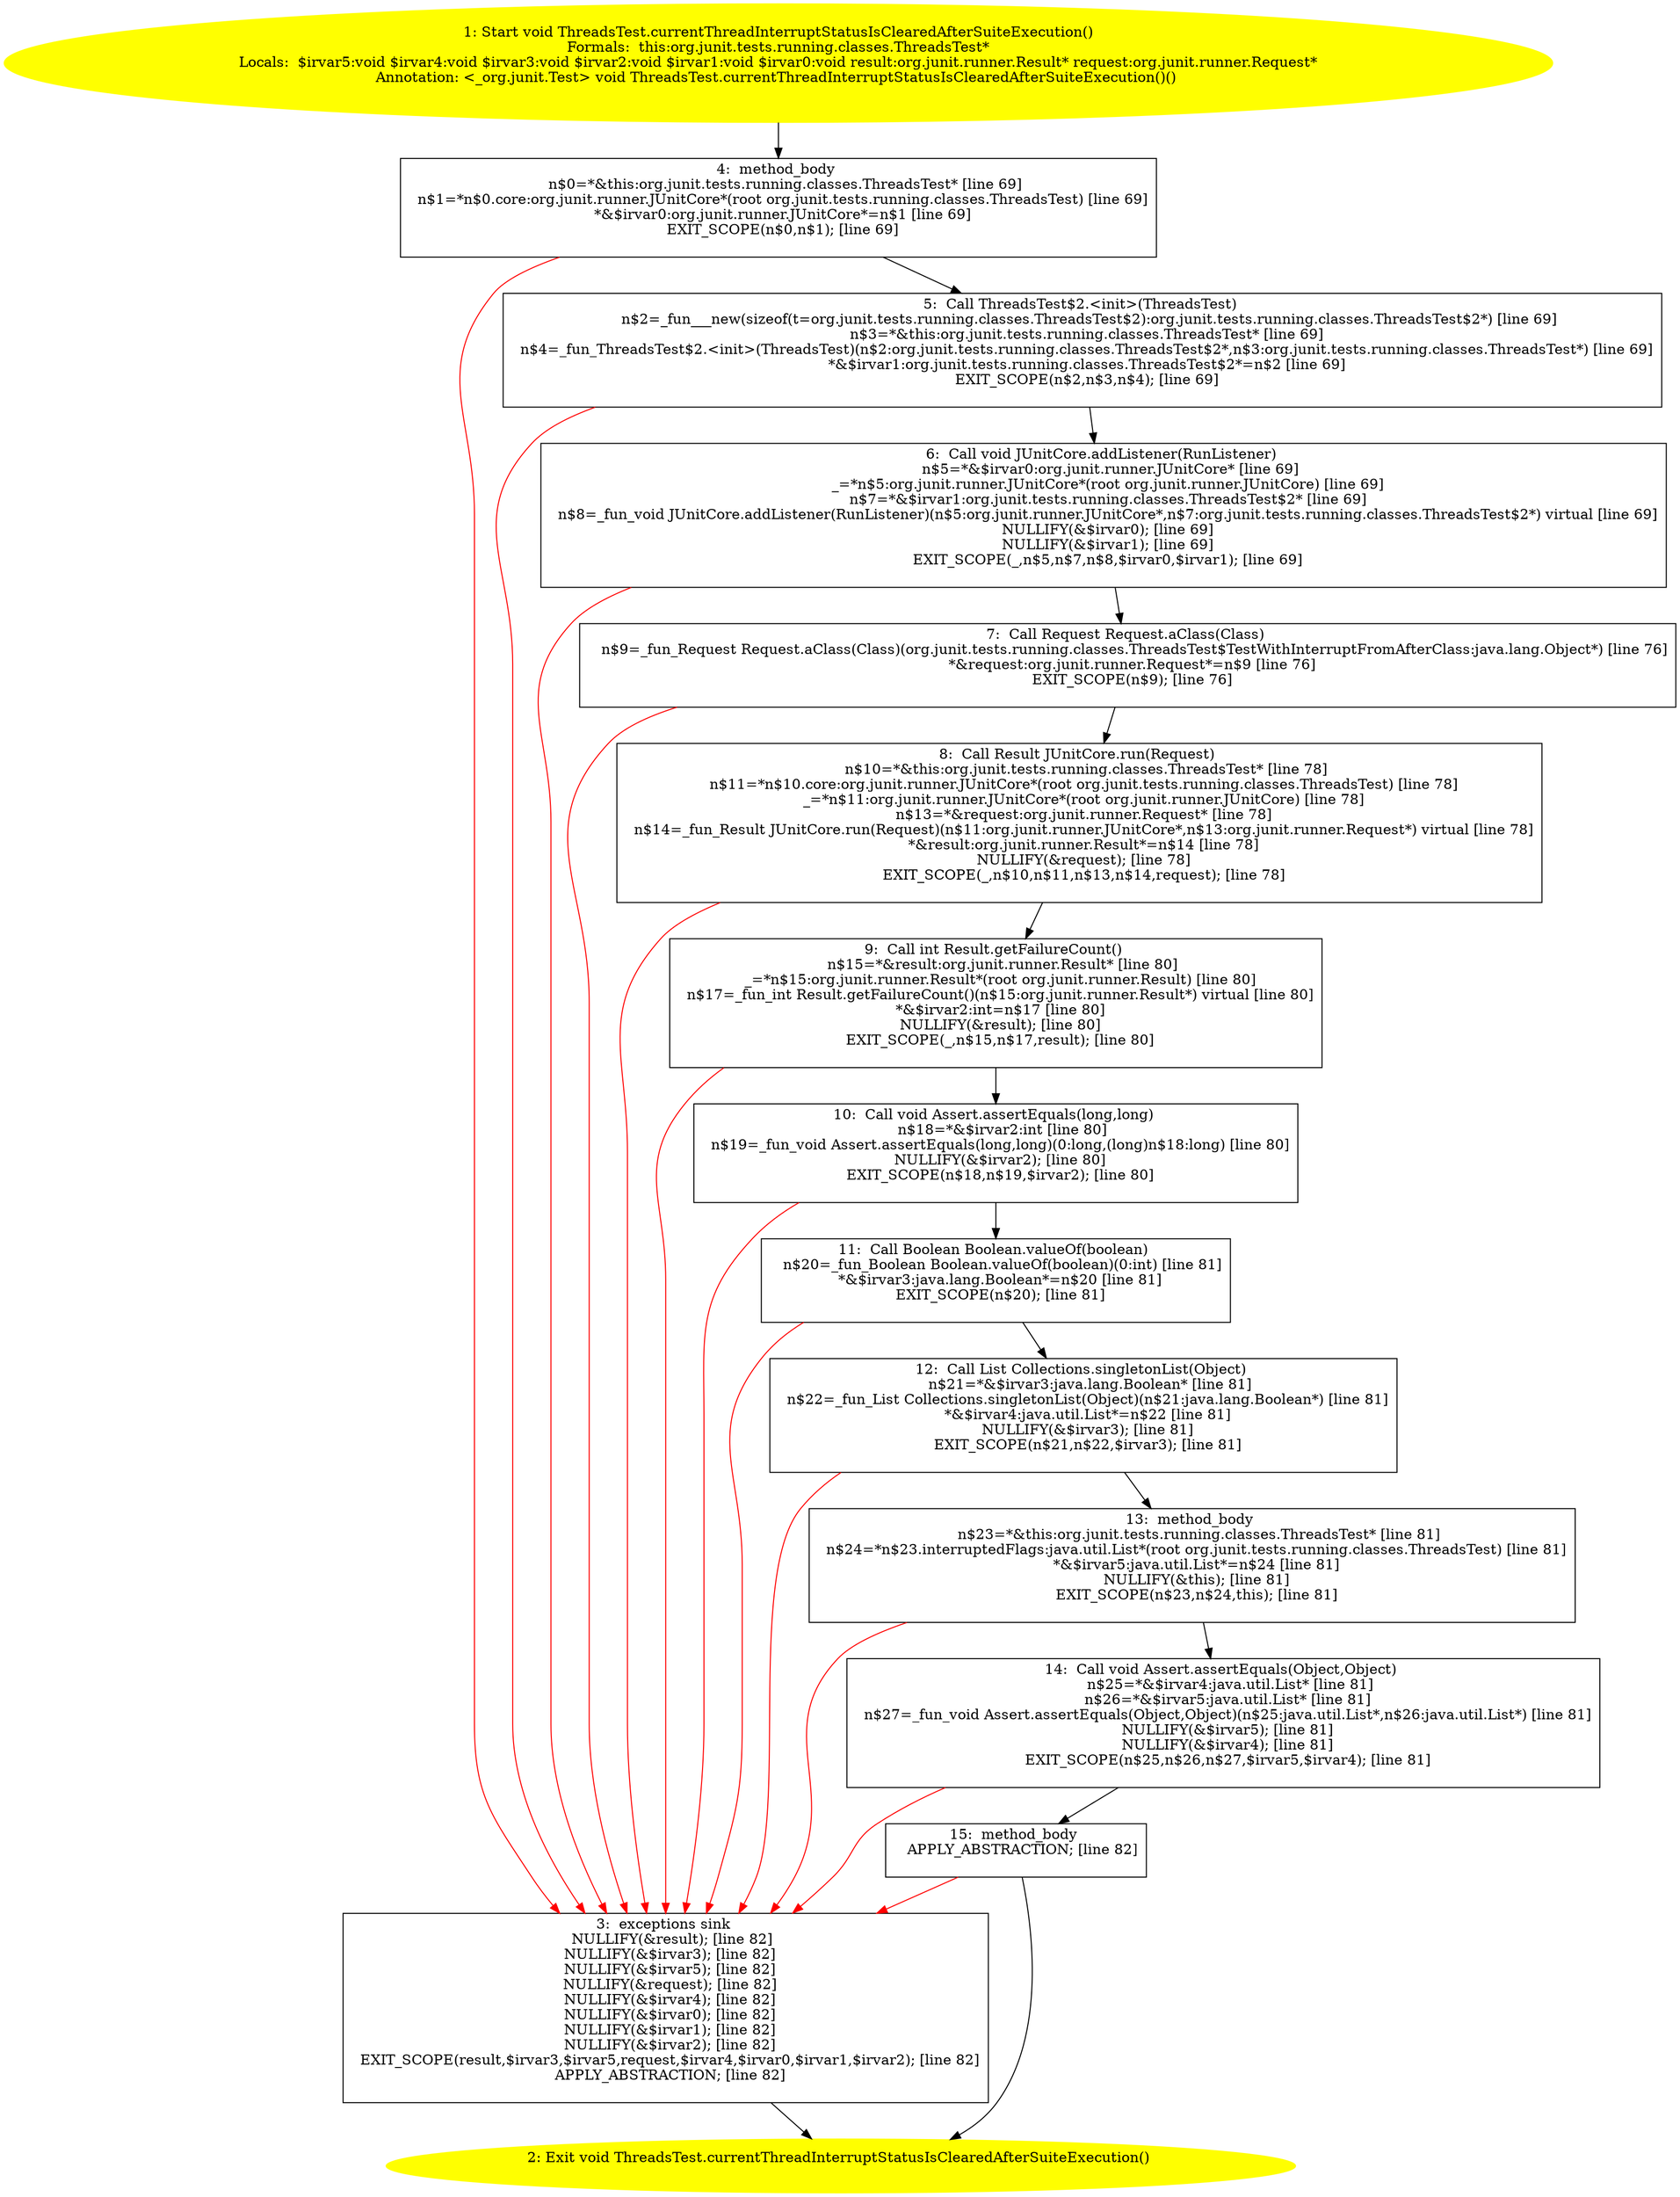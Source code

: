 /* @generated */
digraph cfg {
"org.junit.tests.running.classes.ThreadsTest.currentThreadInterruptStatusIsClearedAfterSuiteExecution.f0efb848b7eb9bc941db60dd40e58446_1" [label="1: Start void ThreadsTest.currentThreadInterruptStatusIsClearedAfterSuiteExecution()\nFormals:  this:org.junit.tests.running.classes.ThreadsTest*\nLocals:  $irvar5:void $irvar4:void $irvar3:void $irvar2:void $irvar1:void $irvar0:void result:org.junit.runner.Result* request:org.junit.runner.Request*\nAnnotation: <_org.junit.Test> void ThreadsTest.currentThreadInterruptStatusIsClearedAfterSuiteExecution()() \n  " color=yellow style=filled]
	

	 "org.junit.tests.running.classes.ThreadsTest.currentThreadInterruptStatusIsClearedAfterSuiteExecution.f0efb848b7eb9bc941db60dd40e58446_1" -> "org.junit.tests.running.classes.ThreadsTest.currentThreadInterruptStatusIsClearedAfterSuiteExecution.f0efb848b7eb9bc941db60dd40e58446_4" ;
"org.junit.tests.running.classes.ThreadsTest.currentThreadInterruptStatusIsClearedAfterSuiteExecution.f0efb848b7eb9bc941db60dd40e58446_2" [label="2: Exit void ThreadsTest.currentThreadInterruptStatusIsClearedAfterSuiteExecution() \n  " color=yellow style=filled]
	

"org.junit.tests.running.classes.ThreadsTest.currentThreadInterruptStatusIsClearedAfterSuiteExecution.f0efb848b7eb9bc941db60dd40e58446_3" [label="3:  exceptions sink \n   NULLIFY(&result); [line 82]\n  NULLIFY(&$irvar3); [line 82]\n  NULLIFY(&$irvar5); [line 82]\n  NULLIFY(&request); [line 82]\n  NULLIFY(&$irvar4); [line 82]\n  NULLIFY(&$irvar0); [line 82]\n  NULLIFY(&$irvar1); [line 82]\n  NULLIFY(&$irvar2); [line 82]\n  EXIT_SCOPE(result,$irvar3,$irvar5,request,$irvar4,$irvar0,$irvar1,$irvar2); [line 82]\n  APPLY_ABSTRACTION; [line 82]\n " shape="box"]
	

	 "org.junit.tests.running.classes.ThreadsTest.currentThreadInterruptStatusIsClearedAfterSuiteExecution.f0efb848b7eb9bc941db60dd40e58446_3" -> "org.junit.tests.running.classes.ThreadsTest.currentThreadInterruptStatusIsClearedAfterSuiteExecution.f0efb848b7eb9bc941db60dd40e58446_2" ;
"org.junit.tests.running.classes.ThreadsTest.currentThreadInterruptStatusIsClearedAfterSuiteExecution.f0efb848b7eb9bc941db60dd40e58446_4" [label="4:  method_body \n   n$0=*&this:org.junit.tests.running.classes.ThreadsTest* [line 69]\n  n$1=*n$0.core:org.junit.runner.JUnitCore*(root org.junit.tests.running.classes.ThreadsTest) [line 69]\n  *&$irvar0:org.junit.runner.JUnitCore*=n$1 [line 69]\n  EXIT_SCOPE(n$0,n$1); [line 69]\n " shape="box"]
	

	 "org.junit.tests.running.classes.ThreadsTest.currentThreadInterruptStatusIsClearedAfterSuiteExecution.f0efb848b7eb9bc941db60dd40e58446_4" -> "org.junit.tests.running.classes.ThreadsTest.currentThreadInterruptStatusIsClearedAfterSuiteExecution.f0efb848b7eb9bc941db60dd40e58446_5" ;
	 "org.junit.tests.running.classes.ThreadsTest.currentThreadInterruptStatusIsClearedAfterSuiteExecution.f0efb848b7eb9bc941db60dd40e58446_4" -> "org.junit.tests.running.classes.ThreadsTest.currentThreadInterruptStatusIsClearedAfterSuiteExecution.f0efb848b7eb9bc941db60dd40e58446_3" [color="red" ];
"org.junit.tests.running.classes.ThreadsTest.currentThreadInterruptStatusIsClearedAfterSuiteExecution.f0efb848b7eb9bc941db60dd40e58446_5" [label="5:  Call ThreadsTest$2.<init>(ThreadsTest) \n   n$2=_fun___new(sizeof(t=org.junit.tests.running.classes.ThreadsTest$2):org.junit.tests.running.classes.ThreadsTest$2*) [line 69]\n  n$3=*&this:org.junit.tests.running.classes.ThreadsTest* [line 69]\n  n$4=_fun_ThreadsTest$2.<init>(ThreadsTest)(n$2:org.junit.tests.running.classes.ThreadsTest$2*,n$3:org.junit.tests.running.classes.ThreadsTest*) [line 69]\n  *&$irvar1:org.junit.tests.running.classes.ThreadsTest$2*=n$2 [line 69]\n  EXIT_SCOPE(n$2,n$3,n$4); [line 69]\n " shape="box"]
	

	 "org.junit.tests.running.classes.ThreadsTest.currentThreadInterruptStatusIsClearedAfterSuiteExecution.f0efb848b7eb9bc941db60dd40e58446_5" -> "org.junit.tests.running.classes.ThreadsTest.currentThreadInterruptStatusIsClearedAfterSuiteExecution.f0efb848b7eb9bc941db60dd40e58446_6" ;
	 "org.junit.tests.running.classes.ThreadsTest.currentThreadInterruptStatusIsClearedAfterSuiteExecution.f0efb848b7eb9bc941db60dd40e58446_5" -> "org.junit.tests.running.classes.ThreadsTest.currentThreadInterruptStatusIsClearedAfterSuiteExecution.f0efb848b7eb9bc941db60dd40e58446_3" [color="red" ];
"org.junit.tests.running.classes.ThreadsTest.currentThreadInterruptStatusIsClearedAfterSuiteExecution.f0efb848b7eb9bc941db60dd40e58446_6" [label="6:  Call void JUnitCore.addListener(RunListener) \n   n$5=*&$irvar0:org.junit.runner.JUnitCore* [line 69]\n  _=*n$5:org.junit.runner.JUnitCore*(root org.junit.runner.JUnitCore) [line 69]\n  n$7=*&$irvar1:org.junit.tests.running.classes.ThreadsTest$2* [line 69]\n  n$8=_fun_void JUnitCore.addListener(RunListener)(n$5:org.junit.runner.JUnitCore*,n$7:org.junit.tests.running.classes.ThreadsTest$2*) virtual [line 69]\n  NULLIFY(&$irvar0); [line 69]\n  NULLIFY(&$irvar1); [line 69]\n  EXIT_SCOPE(_,n$5,n$7,n$8,$irvar0,$irvar1); [line 69]\n " shape="box"]
	

	 "org.junit.tests.running.classes.ThreadsTest.currentThreadInterruptStatusIsClearedAfterSuiteExecution.f0efb848b7eb9bc941db60dd40e58446_6" -> "org.junit.tests.running.classes.ThreadsTest.currentThreadInterruptStatusIsClearedAfterSuiteExecution.f0efb848b7eb9bc941db60dd40e58446_7" ;
	 "org.junit.tests.running.classes.ThreadsTest.currentThreadInterruptStatusIsClearedAfterSuiteExecution.f0efb848b7eb9bc941db60dd40e58446_6" -> "org.junit.tests.running.classes.ThreadsTest.currentThreadInterruptStatusIsClearedAfterSuiteExecution.f0efb848b7eb9bc941db60dd40e58446_3" [color="red" ];
"org.junit.tests.running.classes.ThreadsTest.currentThreadInterruptStatusIsClearedAfterSuiteExecution.f0efb848b7eb9bc941db60dd40e58446_7" [label="7:  Call Request Request.aClass(Class) \n   n$9=_fun_Request Request.aClass(Class)(org.junit.tests.running.classes.ThreadsTest$TestWithInterruptFromAfterClass:java.lang.Object*) [line 76]\n  *&request:org.junit.runner.Request*=n$9 [line 76]\n  EXIT_SCOPE(n$9); [line 76]\n " shape="box"]
	

	 "org.junit.tests.running.classes.ThreadsTest.currentThreadInterruptStatusIsClearedAfterSuiteExecution.f0efb848b7eb9bc941db60dd40e58446_7" -> "org.junit.tests.running.classes.ThreadsTest.currentThreadInterruptStatusIsClearedAfterSuiteExecution.f0efb848b7eb9bc941db60dd40e58446_8" ;
	 "org.junit.tests.running.classes.ThreadsTest.currentThreadInterruptStatusIsClearedAfterSuiteExecution.f0efb848b7eb9bc941db60dd40e58446_7" -> "org.junit.tests.running.classes.ThreadsTest.currentThreadInterruptStatusIsClearedAfterSuiteExecution.f0efb848b7eb9bc941db60dd40e58446_3" [color="red" ];
"org.junit.tests.running.classes.ThreadsTest.currentThreadInterruptStatusIsClearedAfterSuiteExecution.f0efb848b7eb9bc941db60dd40e58446_8" [label="8:  Call Result JUnitCore.run(Request) \n   n$10=*&this:org.junit.tests.running.classes.ThreadsTest* [line 78]\n  n$11=*n$10.core:org.junit.runner.JUnitCore*(root org.junit.tests.running.classes.ThreadsTest) [line 78]\n  _=*n$11:org.junit.runner.JUnitCore*(root org.junit.runner.JUnitCore) [line 78]\n  n$13=*&request:org.junit.runner.Request* [line 78]\n  n$14=_fun_Result JUnitCore.run(Request)(n$11:org.junit.runner.JUnitCore*,n$13:org.junit.runner.Request*) virtual [line 78]\n  *&result:org.junit.runner.Result*=n$14 [line 78]\n  NULLIFY(&request); [line 78]\n  EXIT_SCOPE(_,n$10,n$11,n$13,n$14,request); [line 78]\n " shape="box"]
	

	 "org.junit.tests.running.classes.ThreadsTest.currentThreadInterruptStatusIsClearedAfterSuiteExecution.f0efb848b7eb9bc941db60dd40e58446_8" -> "org.junit.tests.running.classes.ThreadsTest.currentThreadInterruptStatusIsClearedAfterSuiteExecution.f0efb848b7eb9bc941db60dd40e58446_9" ;
	 "org.junit.tests.running.classes.ThreadsTest.currentThreadInterruptStatusIsClearedAfterSuiteExecution.f0efb848b7eb9bc941db60dd40e58446_8" -> "org.junit.tests.running.classes.ThreadsTest.currentThreadInterruptStatusIsClearedAfterSuiteExecution.f0efb848b7eb9bc941db60dd40e58446_3" [color="red" ];
"org.junit.tests.running.classes.ThreadsTest.currentThreadInterruptStatusIsClearedAfterSuiteExecution.f0efb848b7eb9bc941db60dd40e58446_9" [label="9:  Call int Result.getFailureCount() \n   n$15=*&result:org.junit.runner.Result* [line 80]\n  _=*n$15:org.junit.runner.Result*(root org.junit.runner.Result) [line 80]\n  n$17=_fun_int Result.getFailureCount()(n$15:org.junit.runner.Result*) virtual [line 80]\n  *&$irvar2:int=n$17 [line 80]\n  NULLIFY(&result); [line 80]\n  EXIT_SCOPE(_,n$15,n$17,result); [line 80]\n " shape="box"]
	

	 "org.junit.tests.running.classes.ThreadsTest.currentThreadInterruptStatusIsClearedAfterSuiteExecution.f0efb848b7eb9bc941db60dd40e58446_9" -> "org.junit.tests.running.classes.ThreadsTest.currentThreadInterruptStatusIsClearedAfterSuiteExecution.f0efb848b7eb9bc941db60dd40e58446_10" ;
	 "org.junit.tests.running.classes.ThreadsTest.currentThreadInterruptStatusIsClearedAfterSuiteExecution.f0efb848b7eb9bc941db60dd40e58446_9" -> "org.junit.tests.running.classes.ThreadsTest.currentThreadInterruptStatusIsClearedAfterSuiteExecution.f0efb848b7eb9bc941db60dd40e58446_3" [color="red" ];
"org.junit.tests.running.classes.ThreadsTest.currentThreadInterruptStatusIsClearedAfterSuiteExecution.f0efb848b7eb9bc941db60dd40e58446_10" [label="10:  Call void Assert.assertEquals(long,long) \n   n$18=*&$irvar2:int [line 80]\n  n$19=_fun_void Assert.assertEquals(long,long)(0:long,(long)n$18:long) [line 80]\n  NULLIFY(&$irvar2); [line 80]\n  EXIT_SCOPE(n$18,n$19,$irvar2); [line 80]\n " shape="box"]
	

	 "org.junit.tests.running.classes.ThreadsTest.currentThreadInterruptStatusIsClearedAfterSuiteExecution.f0efb848b7eb9bc941db60dd40e58446_10" -> "org.junit.tests.running.classes.ThreadsTest.currentThreadInterruptStatusIsClearedAfterSuiteExecution.f0efb848b7eb9bc941db60dd40e58446_11" ;
	 "org.junit.tests.running.classes.ThreadsTest.currentThreadInterruptStatusIsClearedAfterSuiteExecution.f0efb848b7eb9bc941db60dd40e58446_10" -> "org.junit.tests.running.classes.ThreadsTest.currentThreadInterruptStatusIsClearedAfterSuiteExecution.f0efb848b7eb9bc941db60dd40e58446_3" [color="red" ];
"org.junit.tests.running.classes.ThreadsTest.currentThreadInterruptStatusIsClearedAfterSuiteExecution.f0efb848b7eb9bc941db60dd40e58446_11" [label="11:  Call Boolean Boolean.valueOf(boolean) \n   n$20=_fun_Boolean Boolean.valueOf(boolean)(0:int) [line 81]\n  *&$irvar3:java.lang.Boolean*=n$20 [line 81]\n  EXIT_SCOPE(n$20); [line 81]\n " shape="box"]
	

	 "org.junit.tests.running.classes.ThreadsTest.currentThreadInterruptStatusIsClearedAfterSuiteExecution.f0efb848b7eb9bc941db60dd40e58446_11" -> "org.junit.tests.running.classes.ThreadsTest.currentThreadInterruptStatusIsClearedAfterSuiteExecution.f0efb848b7eb9bc941db60dd40e58446_12" ;
	 "org.junit.tests.running.classes.ThreadsTest.currentThreadInterruptStatusIsClearedAfterSuiteExecution.f0efb848b7eb9bc941db60dd40e58446_11" -> "org.junit.tests.running.classes.ThreadsTest.currentThreadInterruptStatusIsClearedAfterSuiteExecution.f0efb848b7eb9bc941db60dd40e58446_3" [color="red" ];
"org.junit.tests.running.classes.ThreadsTest.currentThreadInterruptStatusIsClearedAfterSuiteExecution.f0efb848b7eb9bc941db60dd40e58446_12" [label="12:  Call List Collections.singletonList(Object) \n   n$21=*&$irvar3:java.lang.Boolean* [line 81]\n  n$22=_fun_List Collections.singletonList(Object)(n$21:java.lang.Boolean*) [line 81]\n  *&$irvar4:java.util.List*=n$22 [line 81]\n  NULLIFY(&$irvar3); [line 81]\n  EXIT_SCOPE(n$21,n$22,$irvar3); [line 81]\n " shape="box"]
	

	 "org.junit.tests.running.classes.ThreadsTest.currentThreadInterruptStatusIsClearedAfterSuiteExecution.f0efb848b7eb9bc941db60dd40e58446_12" -> "org.junit.tests.running.classes.ThreadsTest.currentThreadInterruptStatusIsClearedAfterSuiteExecution.f0efb848b7eb9bc941db60dd40e58446_13" ;
	 "org.junit.tests.running.classes.ThreadsTest.currentThreadInterruptStatusIsClearedAfterSuiteExecution.f0efb848b7eb9bc941db60dd40e58446_12" -> "org.junit.tests.running.classes.ThreadsTest.currentThreadInterruptStatusIsClearedAfterSuiteExecution.f0efb848b7eb9bc941db60dd40e58446_3" [color="red" ];
"org.junit.tests.running.classes.ThreadsTest.currentThreadInterruptStatusIsClearedAfterSuiteExecution.f0efb848b7eb9bc941db60dd40e58446_13" [label="13:  method_body \n   n$23=*&this:org.junit.tests.running.classes.ThreadsTest* [line 81]\n  n$24=*n$23.interruptedFlags:java.util.List*(root org.junit.tests.running.classes.ThreadsTest) [line 81]\n  *&$irvar5:java.util.List*=n$24 [line 81]\n  NULLIFY(&this); [line 81]\n  EXIT_SCOPE(n$23,n$24,this); [line 81]\n " shape="box"]
	

	 "org.junit.tests.running.classes.ThreadsTest.currentThreadInterruptStatusIsClearedAfterSuiteExecution.f0efb848b7eb9bc941db60dd40e58446_13" -> "org.junit.tests.running.classes.ThreadsTest.currentThreadInterruptStatusIsClearedAfterSuiteExecution.f0efb848b7eb9bc941db60dd40e58446_14" ;
	 "org.junit.tests.running.classes.ThreadsTest.currentThreadInterruptStatusIsClearedAfterSuiteExecution.f0efb848b7eb9bc941db60dd40e58446_13" -> "org.junit.tests.running.classes.ThreadsTest.currentThreadInterruptStatusIsClearedAfterSuiteExecution.f0efb848b7eb9bc941db60dd40e58446_3" [color="red" ];
"org.junit.tests.running.classes.ThreadsTest.currentThreadInterruptStatusIsClearedAfterSuiteExecution.f0efb848b7eb9bc941db60dd40e58446_14" [label="14:  Call void Assert.assertEquals(Object,Object) \n   n$25=*&$irvar4:java.util.List* [line 81]\n  n$26=*&$irvar5:java.util.List* [line 81]\n  n$27=_fun_void Assert.assertEquals(Object,Object)(n$25:java.util.List*,n$26:java.util.List*) [line 81]\n  NULLIFY(&$irvar5); [line 81]\n  NULLIFY(&$irvar4); [line 81]\n  EXIT_SCOPE(n$25,n$26,n$27,$irvar5,$irvar4); [line 81]\n " shape="box"]
	

	 "org.junit.tests.running.classes.ThreadsTest.currentThreadInterruptStatusIsClearedAfterSuiteExecution.f0efb848b7eb9bc941db60dd40e58446_14" -> "org.junit.tests.running.classes.ThreadsTest.currentThreadInterruptStatusIsClearedAfterSuiteExecution.f0efb848b7eb9bc941db60dd40e58446_15" ;
	 "org.junit.tests.running.classes.ThreadsTest.currentThreadInterruptStatusIsClearedAfterSuiteExecution.f0efb848b7eb9bc941db60dd40e58446_14" -> "org.junit.tests.running.classes.ThreadsTest.currentThreadInterruptStatusIsClearedAfterSuiteExecution.f0efb848b7eb9bc941db60dd40e58446_3" [color="red" ];
"org.junit.tests.running.classes.ThreadsTest.currentThreadInterruptStatusIsClearedAfterSuiteExecution.f0efb848b7eb9bc941db60dd40e58446_15" [label="15:  method_body \n   APPLY_ABSTRACTION; [line 82]\n " shape="box"]
	

	 "org.junit.tests.running.classes.ThreadsTest.currentThreadInterruptStatusIsClearedAfterSuiteExecution.f0efb848b7eb9bc941db60dd40e58446_15" -> "org.junit.tests.running.classes.ThreadsTest.currentThreadInterruptStatusIsClearedAfterSuiteExecution.f0efb848b7eb9bc941db60dd40e58446_2" ;
	 "org.junit.tests.running.classes.ThreadsTest.currentThreadInterruptStatusIsClearedAfterSuiteExecution.f0efb848b7eb9bc941db60dd40e58446_15" -> "org.junit.tests.running.classes.ThreadsTest.currentThreadInterruptStatusIsClearedAfterSuiteExecution.f0efb848b7eb9bc941db60dd40e58446_3" [color="red" ];
}
